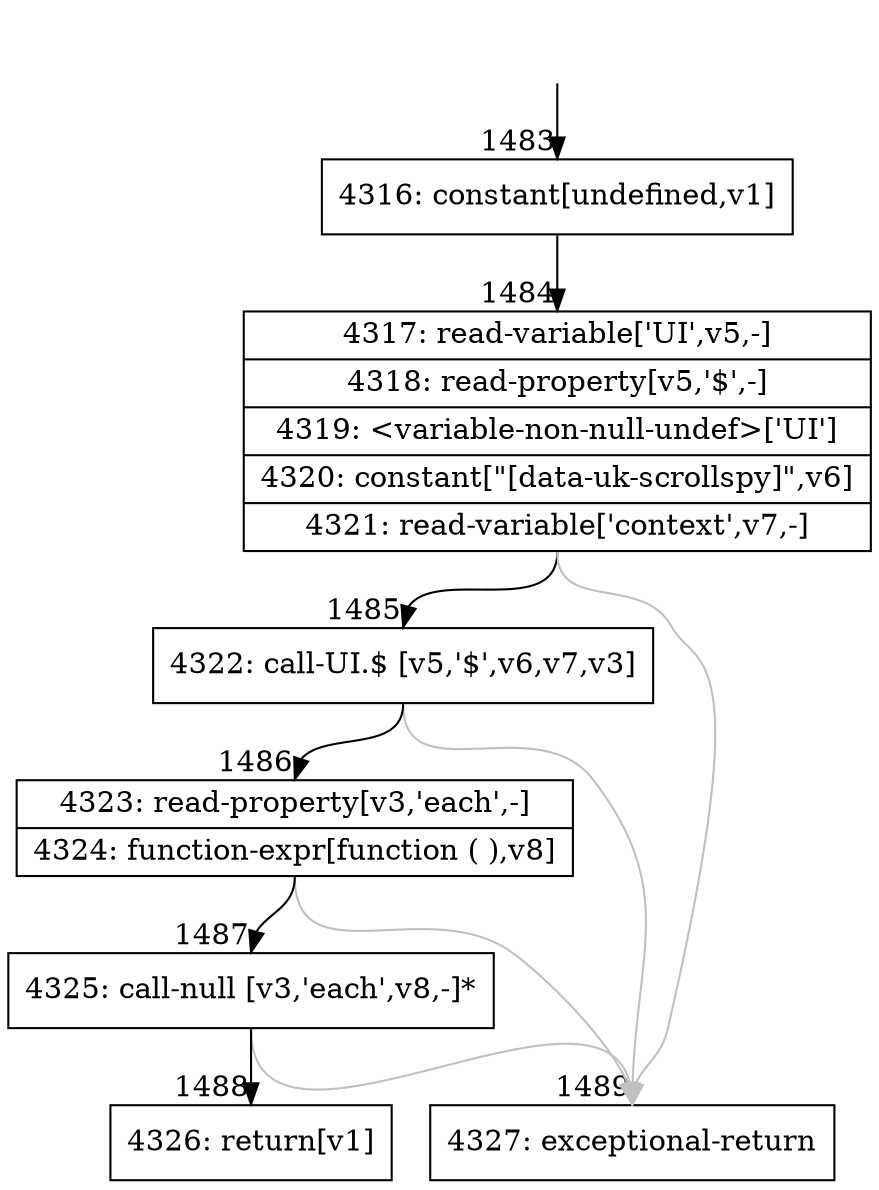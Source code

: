 digraph {
rankdir="TD"
BB_entry120[shape=none,label=""];
BB_entry120 -> BB1483 [tailport=s, headport=n, headlabel="    1483"]
BB1483 [shape=record label="{4316: constant[undefined,v1]}" ] 
BB1483 -> BB1484 [tailport=s, headport=n, headlabel="      1484"]
BB1484 [shape=record label="{4317: read-variable['UI',v5,-]|4318: read-property[v5,'$',-]|4319: \<variable-non-null-undef\>['UI']|4320: constant[\"[data-uk-scrollspy]\",v6]|4321: read-variable['context',v7,-]}" ] 
BB1484 -> BB1485 [tailport=s, headport=n, headlabel="      1485"]
BB1484 -> BB1489 [tailport=s, headport=n, color=gray, headlabel="      1489"]
BB1485 [shape=record label="{4322: call-UI.$ [v5,'$',v6,v7,v3]}" ] 
BB1485 -> BB1486 [tailport=s, headport=n, headlabel="      1486"]
BB1485 -> BB1489 [tailport=s, headport=n, color=gray]
BB1486 [shape=record label="{4323: read-property[v3,'each',-]|4324: function-expr[function ( ),v8]}" ] 
BB1486 -> BB1487 [tailport=s, headport=n, headlabel="      1487"]
BB1486 -> BB1489 [tailport=s, headport=n, color=gray]
BB1487 [shape=record label="{4325: call-null [v3,'each',v8,-]*}" ] 
BB1487 -> BB1488 [tailport=s, headport=n, headlabel="      1488"]
BB1487 -> BB1489 [tailport=s, headport=n, color=gray]
BB1488 [shape=record label="{4326: return[v1]}" ] 
BB1489 [shape=record label="{4327: exceptional-return}" ] 
//#$~ 1150
}
